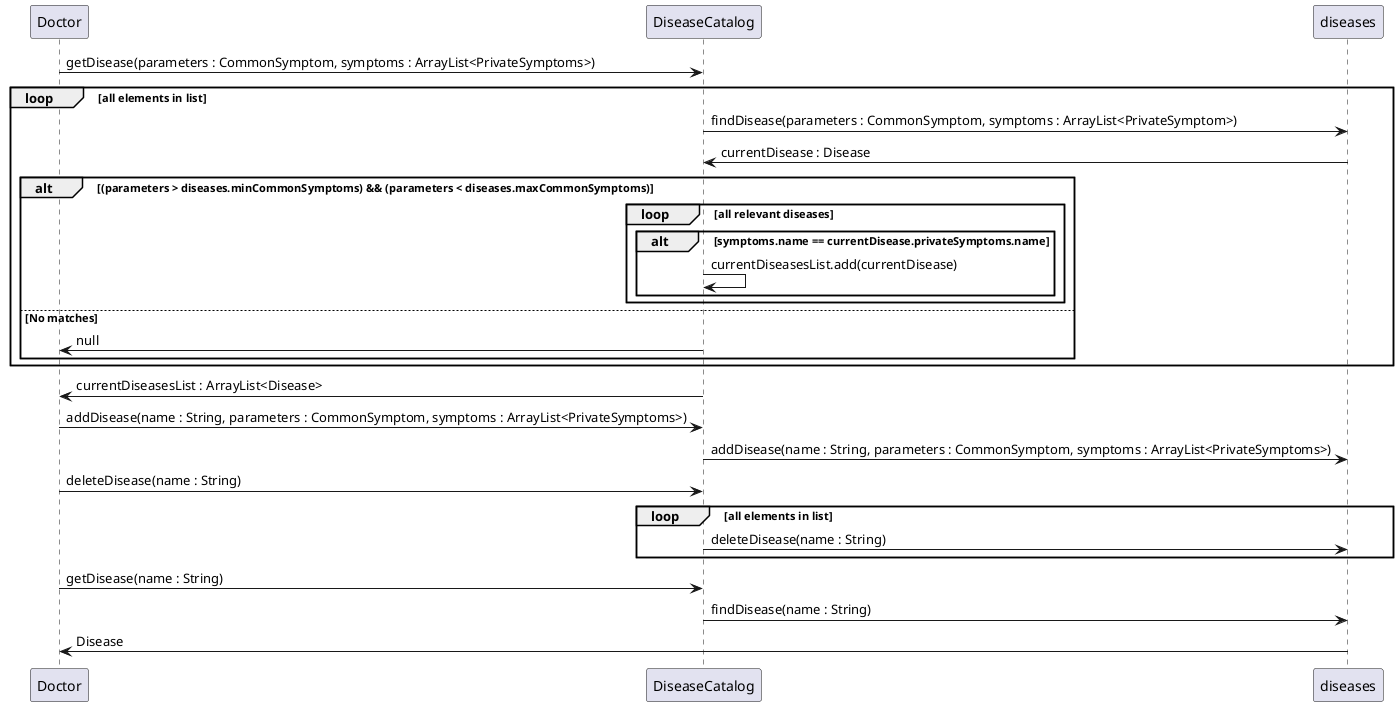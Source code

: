 @startuml

Doctor -> DiseaseCatalog : getDisease(parameters : CommonSymptom, symptoms : ArrayList<PrivateSymptoms>)
loop all elements in list
    DiseaseCatalog -> diseases : findDisease(parameters : CommonSymptom, symptoms : ArrayList<PrivateSymptom>)
    diseases -> DiseaseCatalog : currentDisease : Disease
    alt (parameters > diseases.minCommonSymptoms) && (parameters < diseases.maxCommonSymptoms)
       loop all relevant diseases
            alt symptoms.name == currentDisease.privateSymptoms.name
                DiseaseCatalog -> DiseaseCatalog : currentDiseasesList.add(currentDisease)
            end
       end
       else No matches
            DiseaseCatalog -> Doctor : null
    end
end
DiseaseCatalog -> Doctor : currentDiseasesList : ArrayList<Disease>

Doctor -> DiseaseCatalog : addDisease(name : String, parameters : CommonSymptom, symptoms : ArrayList<PrivateSymptoms>)
DiseaseCatalog -> diseases : addDisease(name : String, parameters : CommonSymptom, symptoms : ArrayList<PrivateSymptoms>)

Doctor -> DiseaseCatalog : deleteDisease(name : String)
loop all elements in list
    DiseaseCatalog -> diseases : deleteDisease(name : String)
end

Doctor -> DiseaseCatalog : getDisease(name : String)
DiseaseCatalog -> diseases : findDisease(name : String)
diseases -> Doctor : Disease

@enduml